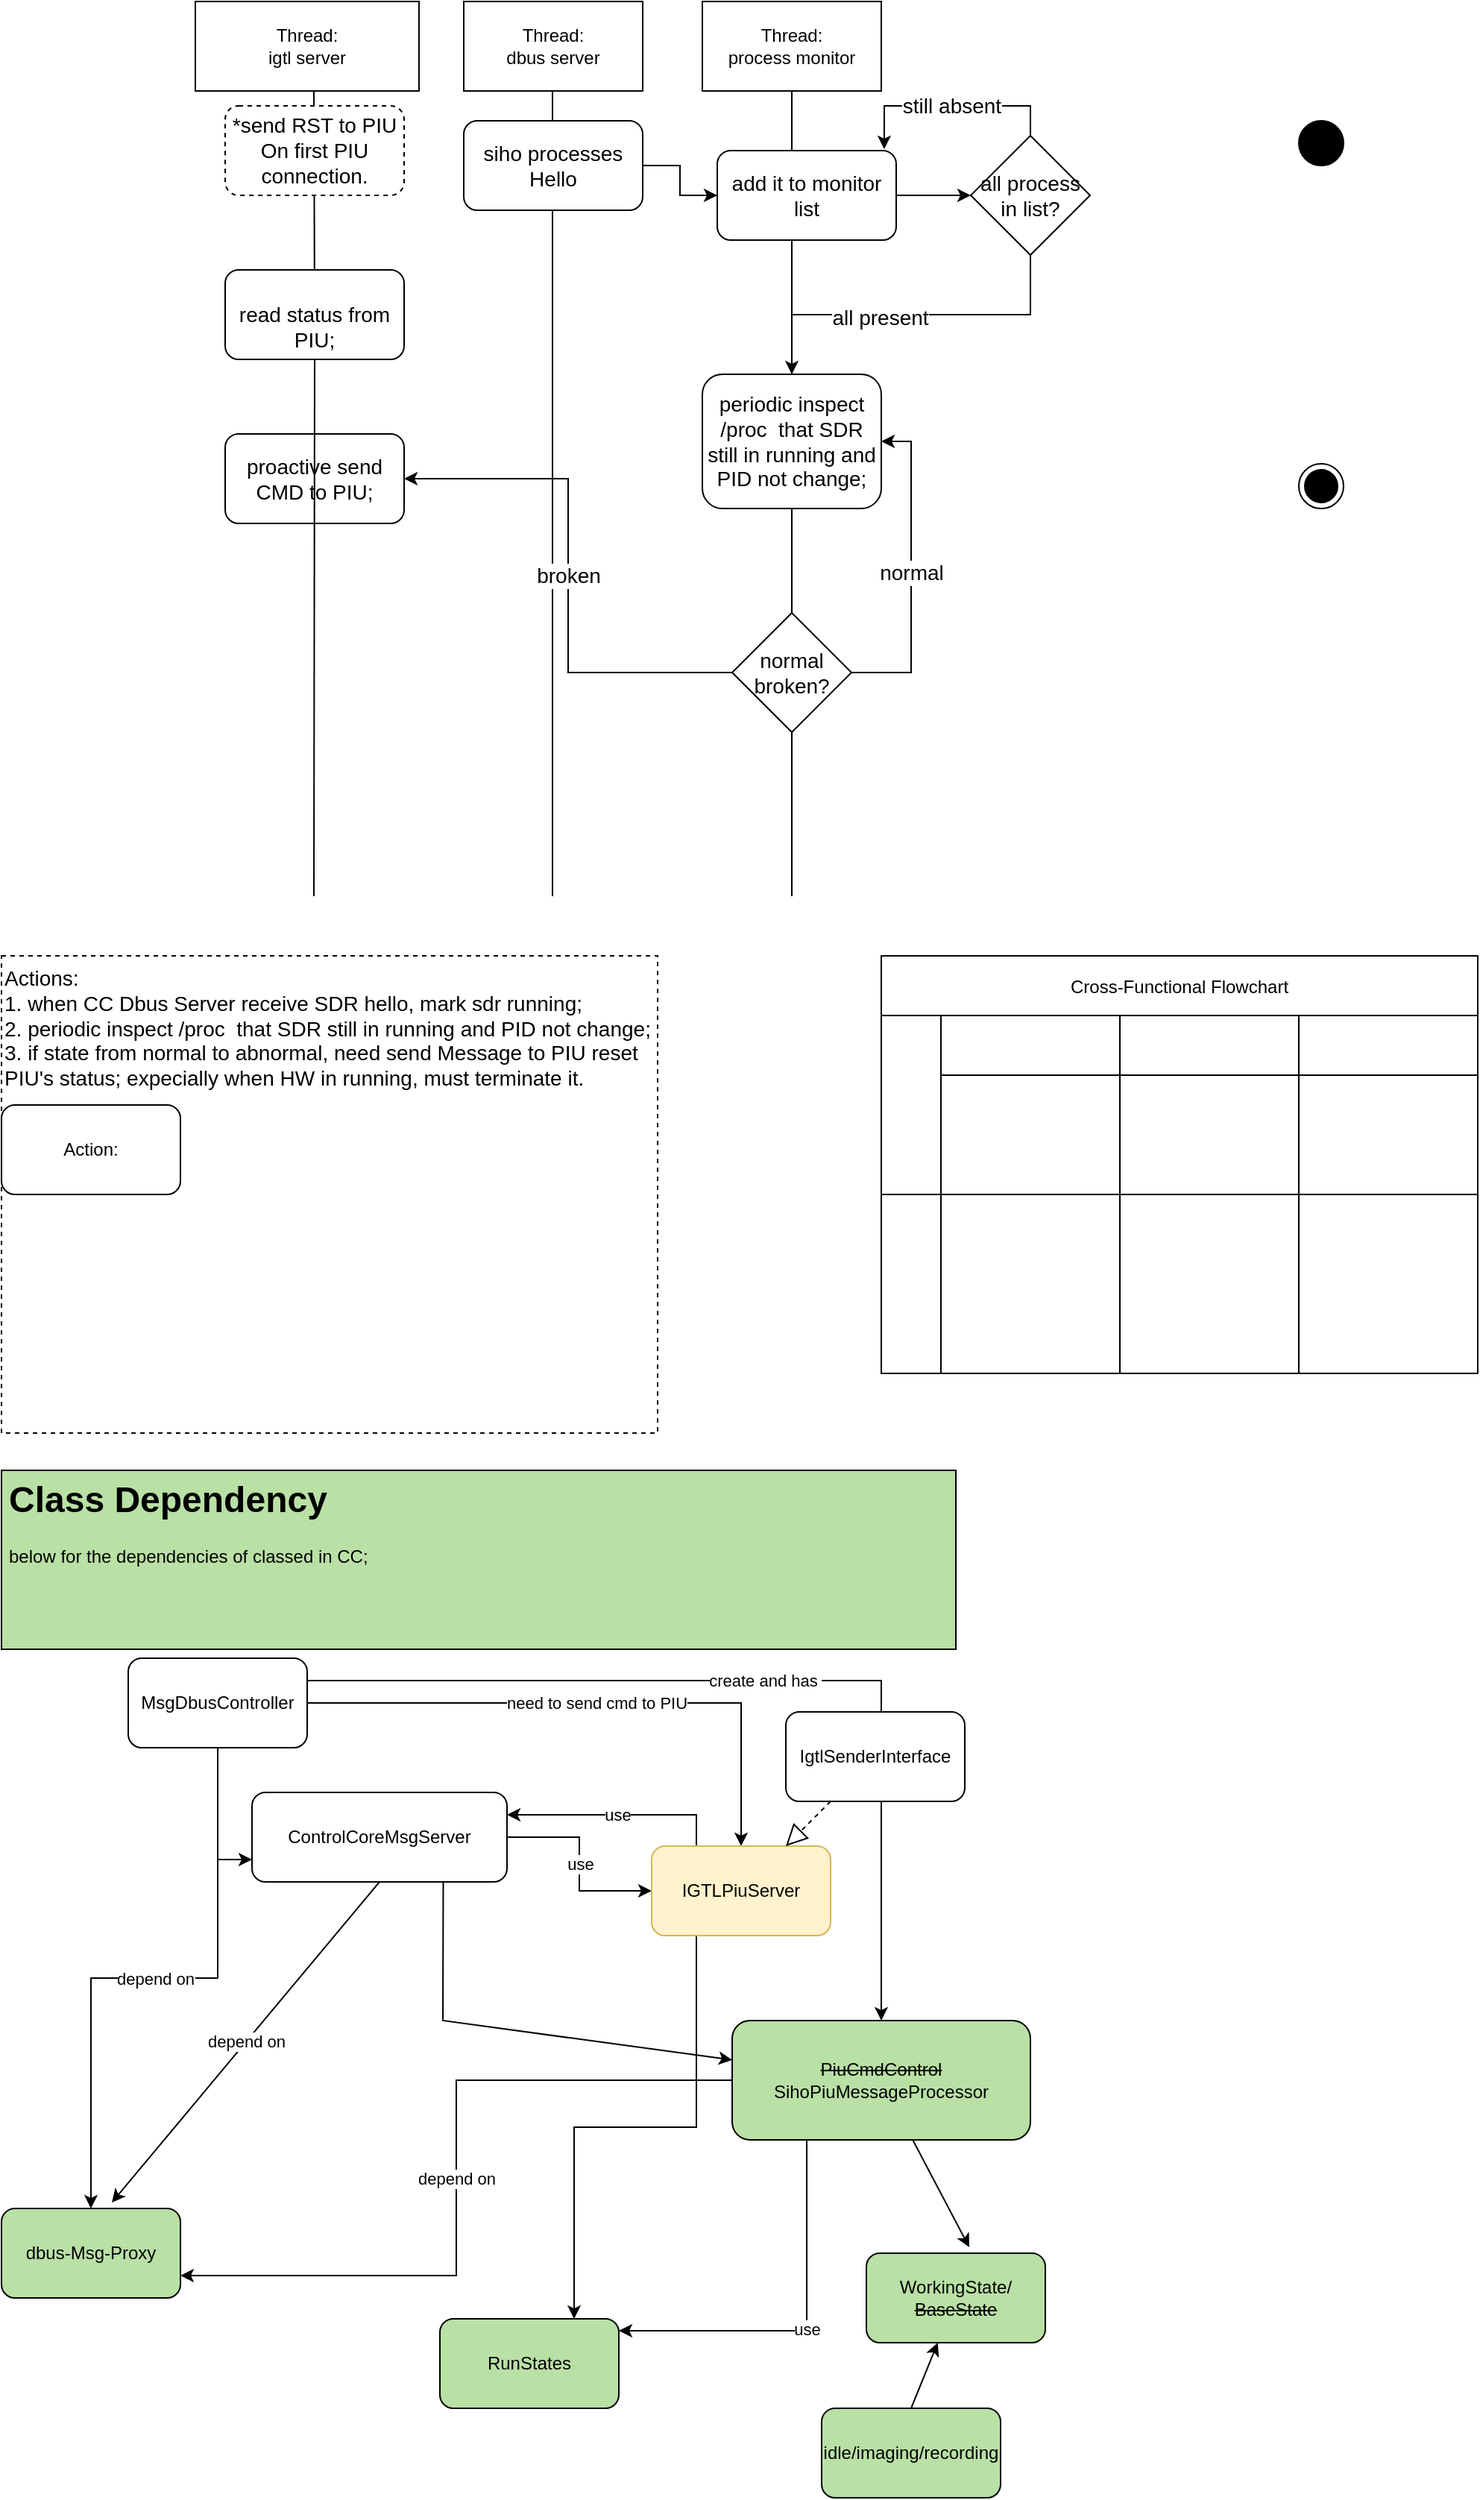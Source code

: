 <mxfile version="28.0.1">
  <diagram name="Page-1" id="kGGoCta5J3qilqrS-jrD">
    <mxGraphModel dx="1336" dy="993" grid="1" gridSize="10" guides="1" tooltips="1" connect="1" arrows="1" fold="1" page="1" pageScale="1" pageWidth="850" pageHeight="1100" math="0" shadow="0">
      <root>
        <mxCell id="0" />
        <mxCell id="1" parent="0" />
        <mxCell id="CIBMW8DHXz47iNcufc1j-1" value="Thread:&lt;br&gt;igtl server" style="rounded=0;whiteSpace=wrap;html=1;" vertex="1" parent="1">
          <mxGeometry x="150" y="20" width="150" height="60" as="geometry" />
        </mxCell>
        <mxCell id="CIBMW8DHXz47iNcufc1j-2" value="Thread:&lt;br&gt;dbus server" style="rounded=0;whiteSpace=wrap;html=1;" vertex="1" parent="1">
          <mxGeometry x="330" y="20" width="120" height="60" as="geometry" />
        </mxCell>
        <mxCell id="CIBMW8DHXz47iNcufc1j-3" value="Thread:&lt;br&gt;process monitor" style="rounded=0;whiteSpace=wrap;html=1;" vertex="1" parent="1">
          <mxGeometry x="490" y="20" width="120" height="60" as="geometry" />
        </mxCell>
        <mxCell id="CIBMW8DHXz47iNcufc1j-4" value="Action:" style="rounded=1;whiteSpace=wrap;html=1;" vertex="1" parent="1">
          <mxGeometry x="20" y="760" width="120" height="60" as="geometry" />
        </mxCell>
        <mxCell id="CIBMW8DHXz47iNcufc1j-5" value="&lt;font style=&quot;font-size: 14px&quot;&gt;Actions:&lt;br&gt;1. when CC Dbus Server receive SDR hello, mark sdr running;&lt;br&gt;2. periodic inspect /proc&amp;nbsp; that SDR still in running and PID not change;&lt;br&gt;3. if state from normal to abnormal, need send Message to PIU reset PIU&#39;s status; expecially when HW in running, must terminate it.&lt;br&gt;&lt;br&gt;&lt;/font&gt;" style="text;html=1;strokeColor=default;fillColor=none;align=left;verticalAlign=top;whiteSpace=wrap;rounded=0;dashed=1;" vertex="1" parent="1">
          <mxGeometry x="20" y="660" width="440" height="320" as="geometry" />
        </mxCell>
        <mxCell id="CIBMW8DHXz47iNcufc1j-6" value="" style="endArrow=none;html=1;rounded=0;fontSize=14;entryX=0.5;entryY=1;entryDx=0;entryDy=0;startArrow=none;" edge="1" parent="1" source="CIBMW8DHXz47iNcufc1j-13" target="CIBMW8DHXz47iNcufc1j-3">
          <mxGeometry width="50" height="50" relative="1" as="geometry">
            <mxPoint x="550" y="620" as="sourcePoint" />
            <mxPoint x="590" y="170" as="targetPoint" />
          </mxGeometry>
        </mxCell>
        <mxCell id="CIBMW8DHXz47iNcufc1j-7" value="" style="endArrow=none;html=1;rounded=0;fontSize=14;entryX=0.5;entryY=1;entryDx=0;entryDy=0;startArrow=none;" edge="1" parent="1" source="CIBMW8DHXz47iNcufc1j-24">
          <mxGeometry width="50" height="50" relative="1" as="geometry">
            <mxPoint x="229.5" y="620" as="sourcePoint" />
            <mxPoint x="229.5" y="80" as="targetPoint" />
          </mxGeometry>
        </mxCell>
        <mxCell id="CIBMW8DHXz47iNcufc1j-8" value="" style="endArrow=none;html=1;rounded=0;fontSize=14;entryX=0.5;entryY=1;entryDx=0;entryDy=0;" edge="1" parent="1">
          <mxGeometry width="50" height="50" relative="1" as="geometry">
            <mxPoint x="389.5" y="620" as="sourcePoint" />
            <mxPoint x="389.5" y="80" as="targetPoint" />
          </mxGeometry>
        </mxCell>
        <mxCell id="CIBMW8DHXz47iNcufc1j-9" value="proactive send CMD to PIU;" style="rounded=1;whiteSpace=wrap;html=1;fontSize=14;" vertex="1" parent="1">
          <mxGeometry x="170" y="310" width="120" height="60" as="geometry" />
        </mxCell>
        <mxCell id="CIBMW8DHXz47iNcufc1j-10" value="&lt;span style=&quot;text-align: left&quot;&gt;periodic inspect /proc&amp;nbsp; that SDR still in running and PID not change;&lt;/span&gt;" style="rounded=1;whiteSpace=wrap;html=1;fontSize=14;" vertex="1" parent="1">
          <mxGeometry x="490" y="270" width="120" height="90" as="geometry" />
        </mxCell>
        <mxCell id="CIBMW8DHXz47iNcufc1j-11" value="broken" style="edgeStyle=orthogonalEdgeStyle;rounded=0;orthogonalLoop=1;jettySize=auto;html=1;exitX=0;exitY=0.5;exitDx=0;exitDy=0;entryX=1;entryY=0.5;entryDx=0;entryDy=0;fontSize=14;" edge="1" parent="1" source="CIBMW8DHXz47iNcufc1j-13" target="CIBMW8DHXz47iNcufc1j-9">
          <mxGeometry relative="1" as="geometry" />
        </mxCell>
        <mxCell id="CIBMW8DHXz47iNcufc1j-12" value="normal" style="edgeStyle=orthogonalEdgeStyle;rounded=0;orthogonalLoop=1;jettySize=auto;html=1;entryX=1;entryY=0.5;entryDx=0;entryDy=0;fontSize=14;" edge="1" parent="1" source="CIBMW8DHXz47iNcufc1j-13" target="CIBMW8DHXz47iNcufc1j-10">
          <mxGeometry relative="1" as="geometry">
            <Array as="points">
              <mxPoint x="630" y="470" />
              <mxPoint x="630" y="315" />
            </Array>
          </mxGeometry>
        </mxCell>
        <mxCell id="CIBMW8DHXz47iNcufc1j-13" value="normal broken?" style="rhombus;whiteSpace=wrap;html=1;fontSize=14;" vertex="1" parent="1">
          <mxGeometry x="510" y="430" width="80" height="80" as="geometry" />
        </mxCell>
        <mxCell id="CIBMW8DHXz47iNcufc1j-14" value="" style="endArrow=none;html=1;rounded=0;fontSize=14;entryX=0.5;entryY=1;entryDx=0;entryDy=0;" edge="1" parent="1" target="CIBMW8DHXz47iNcufc1j-13">
          <mxGeometry width="50" height="50" relative="1" as="geometry">
            <mxPoint x="550" y="620" as="sourcePoint" />
            <mxPoint x="550" y="80" as="targetPoint" />
          </mxGeometry>
        </mxCell>
        <mxCell id="CIBMW8DHXz47iNcufc1j-15" style="edgeStyle=orthogonalEdgeStyle;rounded=0;orthogonalLoop=1;jettySize=auto;html=1;exitX=1;exitY=0.5;exitDx=0;exitDy=0;fontSize=14;" edge="1" parent="1" source="CIBMW8DHXz47iNcufc1j-16" target="CIBMW8DHXz47iNcufc1j-18">
          <mxGeometry relative="1" as="geometry" />
        </mxCell>
        <mxCell id="CIBMW8DHXz47iNcufc1j-16" value="siho processes Hello" style="rounded=1;whiteSpace=wrap;html=1;fontSize=14;" vertex="1" parent="1">
          <mxGeometry x="330" y="100" width="120" height="60" as="geometry" />
        </mxCell>
        <mxCell id="CIBMW8DHXz47iNcufc1j-17" style="edgeStyle=orthogonalEdgeStyle;rounded=0;orthogonalLoop=1;jettySize=auto;html=1;exitX=1;exitY=0.5;exitDx=0;exitDy=0;fontSize=14;" edge="1" parent="1" source="CIBMW8DHXz47iNcufc1j-18" target="CIBMW8DHXz47iNcufc1j-22">
          <mxGeometry relative="1" as="geometry" />
        </mxCell>
        <mxCell id="CIBMW8DHXz47iNcufc1j-18" value="add it to monitor list" style="rounded=1;whiteSpace=wrap;html=1;fontSize=14;" vertex="1" parent="1">
          <mxGeometry x="500" y="120" width="120" height="60" as="geometry" />
        </mxCell>
        <mxCell id="CIBMW8DHXz47iNcufc1j-19" style="edgeStyle=orthogonalEdgeStyle;rounded=0;orthogonalLoop=1;jettySize=auto;html=1;exitX=0.5;exitY=1;exitDx=0;exitDy=0;entryX=0.5;entryY=0;entryDx=0;entryDy=0;fontSize=14;" edge="1" parent="1" source="CIBMW8DHXz47iNcufc1j-22" target="CIBMW8DHXz47iNcufc1j-10">
          <mxGeometry relative="1" as="geometry" />
        </mxCell>
        <mxCell id="CIBMW8DHXz47iNcufc1j-20" value="all present" style="edgeLabel;html=1;align=center;verticalAlign=middle;resizable=0;points=[];fontSize=14;" vertex="1" connectable="0" parent="CIBMW8DHXz47iNcufc1j-19">
          <mxGeometry x="0.175" y="2" relative="1" as="geometry">
            <mxPoint as="offset" />
          </mxGeometry>
        </mxCell>
        <mxCell id="CIBMW8DHXz47iNcufc1j-21" value="still absent" style="edgeStyle=orthogonalEdgeStyle;rounded=0;orthogonalLoop=1;jettySize=auto;html=1;exitX=0.5;exitY=0;exitDx=0;exitDy=0;entryX=0.933;entryY=-0.017;entryDx=0;entryDy=0;entryPerimeter=0;fontSize=14;" edge="1" parent="1" source="CIBMW8DHXz47iNcufc1j-22" target="CIBMW8DHXz47iNcufc1j-18">
          <mxGeometry relative="1" as="geometry" />
        </mxCell>
        <mxCell id="CIBMW8DHXz47iNcufc1j-22" value="all process in list?" style="rhombus;whiteSpace=wrap;html=1;fontSize=14;" vertex="1" parent="1">
          <mxGeometry x="670" y="110" width="80" height="80" as="geometry" />
        </mxCell>
        <mxCell id="CIBMW8DHXz47iNcufc1j-23" value="*send RST to PIU On first PIU connection." style="rounded=1;whiteSpace=wrap;html=1;dashed=1;fontSize=14;strokeColor=default;" vertex="1" parent="1">
          <mxGeometry x="170" y="90" width="120" height="60" as="geometry" />
        </mxCell>
        <mxCell id="CIBMW8DHXz47iNcufc1j-24" value="&lt;br&gt;read status from PIU;" style="rounded=1;whiteSpace=wrap;html=1;fontSize=14;" vertex="1" parent="1">
          <mxGeometry x="170" y="200" width="120" height="60" as="geometry" />
        </mxCell>
        <mxCell id="CIBMW8DHXz47iNcufc1j-25" value="" style="endArrow=none;html=1;rounded=0;fontSize=14;entryX=0.5;entryY=1;entryDx=0;entryDy=0;" edge="1" parent="1" target="CIBMW8DHXz47iNcufc1j-24">
          <mxGeometry width="50" height="50" relative="1" as="geometry">
            <mxPoint x="229.5" y="620" as="sourcePoint" />
            <mxPoint x="229.5" y="80" as="targetPoint" />
          </mxGeometry>
        </mxCell>
        <mxCell id="CIBMW8DHXz47iNcufc1j-26" value="Cross-Functional Flowchart" style="shape=table;childLayout=tableLayout;startSize=40;collapsible=0;recursiveResize=0;expand=0;" vertex="1" parent="1">
          <mxGeometry x="610" y="660" width="400" height="280" as="geometry" />
        </mxCell>
        <mxCell id="CIBMW8DHXz47iNcufc1j-27" value="" style="swimlane;horizontal=0;swimlaneHead=0;swimlaneBody=0;fontStyle=0;fillColor=none;points=[[0,0.5],[1,0.5]];portConstraint=eastwest;startSize=40;collapsible=0;recursiveResize=0;expand=0;" vertex="1" parent="CIBMW8DHXz47iNcufc1j-26">
          <mxGeometry y="40" width="400" height="120" as="geometry" />
        </mxCell>
        <mxCell id="CIBMW8DHXz47iNcufc1j-28" value="" style="swimlane;swimlaneHead=0;swimlaneBody=0;fontStyle=0;connectable=0;fillColor=none;startSize=40;collapsible=0;recursiveResize=0;expand=0;" vertex="1" parent="CIBMW8DHXz47iNcufc1j-27">
          <mxGeometry x="40" width="120" height="120" as="geometry">
            <mxRectangle width="120" height="120" as="alternateBounds" />
          </mxGeometry>
        </mxCell>
        <mxCell id="CIBMW8DHXz47iNcufc1j-29" value="" style="swimlane;swimlaneHead=0;swimlaneBody=0;fontStyle=0;connectable=0;fillColor=none;startSize=40;collapsible=0;recursiveResize=0;expand=0;" vertex="1" parent="CIBMW8DHXz47iNcufc1j-27">
          <mxGeometry x="160" width="120" height="120" as="geometry">
            <mxRectangle width="120" height="120" as="alternateBounds" />
          </mxGeometry>
        </mxCell>
        <mxCell id="CIBMW8DHXz47iNcufc1j-30" value="" style="swimlane;swimlaneHead=0;swimlaneBody=0;fontStyle=0;connectable=0;fillColor=none;startSize=40;collapsible=0;recursiveResize=0;expand=0;" vertex="1" parent="CIBMW8DHXz47iNcufc1j-27">
          <mxGeometry x="280" width="120" height="120" as="geometry">
            <mxRectangle width="120" height="120" as="alternateBounds" />
          </mxGeometry>
        </mxCell>
        <mxCell id="CIBMW8DHXz47iNcufc1j-31" value="" style="swimlane;horizontal=0;swimlaneHead=0;swimlaneBody=0;fontStyle=0;fillColor=none;points=[[0,0.5],[1,0.5]];portConstraint=eastwest;startSize=40;collapsible=0;recursiveResize=0;expand=0;" vertex="1" parent="CIBMW8DHXz47iNcufc1j-26">
          <mxGeometry y="160" width="400" height="120" as="geometry" />
        </mxCell>
        <mxCell id="CIBMW8DHXz47iNcufc1j-32" value="" style="swimlane;swimlaneHead=0;swimlaneBody=0;fontStyle=0;connectable=0;fillColor=none;startSize=0;collapsible=0;recursiveResize=0;expand=0;" vertex="1" parent="CIBMW8DHXz47iNcufc1j-31">
          <mxGeometry x="40" width="120" height="120" as="geometry">
            <mxRectangle width="120" height="120" as="alternateBounds" />
          </mxGeometry>
        </mxCell>
        <mxCell id="CIBMW8DHXz47iNcufc1j-33" value="" style="swimlane;swimlaneHead=0;swimlaneBody=0;fontStyle=0;connectable=0;fillColor=none;startSize=0;collapsible=0;recursiveResize=0;expand=0;" vertex="1" parent="CIBMW8DHXz47iNcufc1j-31">
          <mxGeometry x="160" width="120" height="120" as="geometry">
            <mxRectangle width="120" height="120" as="alternateBounds" />
          </mxGeometry>
        </mxCell>
        <mxCell id="CIBMW8DHXz47iNcufc1j-34" value="" style="swimlane;swimlaneHead=0;swimlaneBody=0;fontStyle=0;connectable=0;fillColor=none;startSize=0;collapsible=0;recursiveResize=0;expand=0;" vertex="1" parent="CIBMW8DHXz47iNcufc1j-31">
          <mxGeometry x="280" width="120" height="120" as="geometry">
            <mxRectangle width="120" height="120" as="alternateBounds" />
          </mxGeometry>
        </mxCell>
        <mxCell id="CIBMW8DHXz47iNcufc1j-35" value="use" style="edgeStyle=orthogonalEdgeStyle;rounded=0;orthogonalLoop=1;jettySize=auto;html=1;" edge="1" parent="1" source="CIBMW8DHXz47iNcufc1j-36" target="CIBMW8DHXz47iNcufc1j-56">
          <mxGeometry relative="1" as="geometry" />
        </mxCell>
        <mxCell id="CIBMW8DHXz47iNcufc1j-36" value="ControlCoreMsgServer" style="rounded=1;whiteSpace=wrap;html=1;" vertex="1" parent="1">
          <mxGeometry x="188" y="1221" width="171" height="60" as="geometry" />
        </mxCell>
        <mxCell id="CIBMW8DHXz47iNcufc1j-37" value="&lt;h1&gt;Class Dependency&lt;/h1&gt;&lt;p&gt;below for the dependencies of classed in CC;&lt;/p&gt;" style="text;html=1;strokeColor=default;fillColor=#B9E0A5;spacing=5;spacingTop=-20;whiteSpace=wrap;overflow=hidden;rounded=0;" vertex="1" parent="1">
          <mxGeometry x="20" y="1005" width="640" height="120" as="geometry" />
        </mxCell>
        <mxCell id="CIBMW8DHXz47iNcufc1j-38" value="dbus-Msg-Proxy" style="rounded=1;whiteSpace=wrap;html=1;strokeColor=default;fillColor=#B9E0A5;" vertex="1" parent="1">
          <mxGeometry x="20" y="1500" width="120" height="60" as="geometry" />
        </mxCell>
        <mxCell id="CIBMW8DHXz47iNcufc1j-39" value="depend on" style="edgeStyle=orthogonalEdgeStyle;rounded=0;orthogonalLoop=1;jettySize=auto;html=1;entryX=1;entryY=0.75;entryDx=0;entryDy=0;" edge="1" parent="1" source="CIBMW8DHXz47iNcufc1j-41" target="CIBMW8DHXz47iNcufc1j-38">
          <mxGeometry relative="1" as="geometry" />
        </mxCell>
        <mxCell id="CIBMW8DHXz47iNcufc1j-40" value="use" style="edgeStyle=orthogonalEdgeStyle;rounded=0;orthogonalLoop=1;jettySize=auto;html=1;exitX=0.25;exitY=1;exitDx=0;exitDy=0;entryX=1;entryY=0.133;entryDx=0;entryDy=0;entryPerimeter=0;" edge="1" parent="1" source="CIBMW8DHXz47iNcufc1j-41" target="CIBMW8DHXz47iNcufc1j-45">
          <mxGeometry relative="1" as="geometry" />
        </mxCell>
        <mxCell id="CIBMW8DHXz47iNcufc1j-41" value="&lt;strike&gt;PiuCmdControl&lt;/strike&gt;&lt;br&gt;SihoPiuMessageProcessor" style="rounded=1;whiteSpace=wrap;html=1;strokeColor=default;fillColor=#B9E0A5;" vertex="1" parent="1">
          <mxGeometry x="510" y="1374" width="200" height="80" as="geometry" />
        </mxCell>
        <mxCell id="CIBMW8DHXz47iNcufc1j-42" value="" style="endArrow=classic;html=1;rounded=0;entryX=0.575;entryY=-0.067;entryDx=0;entryDy=0;entryPerimeter=0;" edge="1" parent="1" source="CIBMW8DHXz47iNcufc1j-41" target="CIBMW8DHXz47iNcufc1j-46">
          <mxGeometry width="50" height="50" relative="1" as="geometry">
            <mxPoint x="670" y="1330" as="sourcePoint" />
            <mxPoint x="720" y="1280" as="targetPoint" />
          </mxGeometry>
        </mxCell>
        <mxCell id="CIBMW8DHXz47iNcufc1j-43" value="depend on" style="endArrow=classic;html=1;rounded=0;exitX=0.5;exitY=1;exitDx=0;exitDy=0;entryX=0.617;entryY=-0.067;entryDx=0;entryDy=0;entryPerimeter=0;" edge="1" parent="1" source="CIBMW8DHXz47iNcufc1j-36" target="CIBMW8DHXz47iNcufc1j-38">
          <mxGeometry width="50" height="50" relative="1" as="geometry">
            <mxPoint x="430" y="1360" as="sourcePoint" />
            <mxPoint x="480" y="1310" as="targetPoint" />
          </mxGeometry>
        </mxCell>
        <mxCell id="CIBMW8DHXz47iNcufc1j-44" value="" style="endArrow=classic;html=1;rounded=0;exitX=0.75;exitY=1;exitDx=0;exitDy=0;" edge="1" parent="1" source="CIBMW8DHXz47iNcufc1j-36" target="CIBMW8DHXz47iNcufc1j-41">
          <mxGeometry width="50" height="50" relative="1" as="geometry">
            <mxPoint x="400" y="1290" as="sourcePoint" />
            <mxPoint x="470" y="1330" as="targetPoint" />
            <Array as="points">
              <mxPoint x="316" y="1374" />
            </Array>
          </mxGeometry>
        </mxCell>
        <mxCell id="CIBMW8DHXz47iNcufc1j-45" value="RunStates" style="rounded=1;whiteSpace=wrap;html=1;strokeColor=default;fillColor=#B9E0A5;" vertex="1" parent="1">
          <mxGeometry x="314" y="1574" width="120" height="60" as="geometry" />
        </mxCell>
        <mxCell id="CIBMW8DHXz47iNcufc1j-46" value="WorkingState/&lt;br&gt;&lt;strike&gt;BaseState&lt;/strike&gt;" style="rounded=1;whiteSpace=wrap;html=1;strokeColor=default;fillColor=#B9E0A5;" vertex="1" parent="1">
          <mxGeometry x="600" y="1530" width="120" height="60" as="geometry" />
        </mxCell>
        <mxCell id="CIBMW8DHXz47iNcufc1j-47" value="idle/imaging/recording" style="rounded=1;whiteSpace=wrap;html=1;strokeColor=default;fillColor=#B9E0A5;" vertex="1" parent="1">
          <mxGeometry x="570" y="1634" width="120" height="60" as="geometry" />
        </mxCell>
        <mxCell id="CIBMW8DHXz47iNcufc1j-48" value="" style="endArrow=classic;html=1;rounded=0;exitX=0.5;exitY=0;exitDx=0;exitDy=0;" edge="1" parent="1" source="CIBMW8DHXz47iNcufc1j-47" target="CIBMW8DHXz47iNcufc1j-46">
          <mxGeometry width="50" height="50" relative="1" as="geometry">
            <mxPoint x="630" y="1650" as="sourcePoint" />
            <mxPoint x="680" y="1600" as="targetPoint" />
          </mxGeometry>
        </mxCell>
        <mxCell id="CIBMW8DHXz47iNcufc1j-49" style="edgeStyle=orthogonalEdgeStyle;rounded=0;orthogonalLoop=1;jettySize=auto;html=1;entryX=0;entryY=0.75;entryDx=0;entryDy=0;" edge="1" parent="1" source="CIBMW8DHXz47iNcufc1j-53" target="CIBMW8DHXz47iNcufc1j-36">
          <mxGeometry relative="1" as="geometry" />
        </mxCell>
        <mxCell id="CIBMW8DHXz47iNcufc1j-50" value="depend on" style="edgeStyle=orthogonalEdgeStyle;rounded=0;orthogonalLoop=1;jettySize=auto;html=1;" edge="1" parent="1" source="CIBMW8DHXz47iNcufc1j-53" target="CIBMW8DHXz47iNcufc1j-38">
          <mxGeometry relative="1" as="geometry" />
        </mxCell>
        <mxCell id="CIBMW8DHXz47iNcufc1j-51" value="create and has&amp;nbsp;" style="edgeStyle=orthogonalEdgeStyle;rounded=0;orthogonalLoop=1;jettySize=auto;html=1;exitX=1;exitY=0.25;exitDx=0;exitDy=0;" edge="1" parent="1" source="CIBMW8DHXz47iNcufc1j-53" target="CIBMW8DHXz47iNcufc1j-41">
          <mxGeometry relative="1" as="geometry" />
        </mxCell>
        <mxCell id="CIBMW8DHXz47iNcufc1j-52" value="need to send cmd to PIU" style="edgeStyle=orthogonalEdgeStyle;rounded=0;orthogonalLoop=1;jettySize=auto;html=1;exitX=1;exitY=0.5;exitDx=0;exitDy=0;" edge="1" parent="1" source="CIBMW8DHXz47iNcufc1j-53" target="CIBMW8DHXz47iNcufc1j-56">
          <mxGeometry relative="1" as="geometry" />
        </mxCell>
        <mxCell id="CIBMW8DHXz47iNcufc1j-53" value="MsgDbusController" style="rounded=1;whiteSpace=wrap;html=1;" vertex="1" parent="1">
          <mxGeometry x="105" y="1131" width="120" height="60" as="geometry" />
        </mxCell>
        <mxCell id="CIBMW8DHXz47iNcufc1j-54" value="use" style="edgeStyle=orthogonalEdgeStyle;rounded=0;orthogonalLoop=1;jettySize=auto;html=1;exitX=0.25;exitY=0;exitDx=0;exitDy=0;entryX=1;entryY=0.25;entryDx=0;entryDy=0;" edge="1" parent="1" source="CIBMW8DHXz47iNcufc1j-56" target="CIBMW8DHXz47iNcufc1j-36">
          <mxGeometry relative="1" as="geometry" />
        </mxCell>
        <mxCell id="CIBMW8DHXz47iNcufc1j-55" style="edgeStyle=orthogonalEdgeStyle;rounded=0;orthogonalLoop=1;jettySize=auto;html=1;entryX=0.75;entryY=0;entryDx=0;entryDy=0;exitX=0.25;exitY=1;exitDx=0;exitDy=0;" edge="1" parent="1" source="CIBMW8DHXz47iNcufc1j-56" target="CIBMW8DHXz47iNcufc1j-45">
          <mxGeometry relative="1" as="geometry" />
        </mxCell>
        <mxCell id="CIBMW8DHXz47iNcufc1j-56" value="IGTLPiuServer" style="rounded=1;whiteSpace=wrap;html=1;fillColor=#fff2cc;strokeColor=#d6b656;" vertex="1" parent="1">
          <mxGeometry x="456" y="1257" width="120" height="60" as="geometry" />
        </mxCell>
        <mxCell id="CIBMW8DHXz47iNcufc1j-57" value="IgtlSenderInterface" style="rounded=1;whiteSpace=wrap;html=1;" vertex="1" parent="1">
          <mxGeometry x="546" y="1167" width="120" height="60" as="geometry" />
        </mxCell>
        <mxCell id="CIBMW8DHXz47iNcufc1j-58" value="" style="endArrow=block;dashed=1;endFill=0;endSize=12;html=1;rounded=0;entryX=0.75;entryY=0;entryDx=0;entryDy=0;" edge="1" parent="1" source="CIBMW8DHXz47iNcufc1j-57" target="CIBMW8DHXz47iNcufc1j-56">
          <mxGeometry width="160" relative="1" as="geometry">
            <mxPoint x="681" y="1302" as="sourcePoint" />
            <mxPoint x="841" y="1302" as="targetPoint" />
          </mxGeometry>
        </mxCell>
        <mxCell id="CIBMW8DHXz47iNcufc1j-59" value="" style="ellipse;fillColor=strokeColor;html=1;" vertex="1" parent="1">
          <mxGeometry x="890" y="100" width="30" height="30" as="geometry" />
        </mxCell>
        <mxCell id="CIBMW8DHXz47iNcufc1j-60" value="" style="ellipse;html=1;shape=endState;fillColor=strokeColor;" vertex="1" parent="1">
          <mxGeometry x="890" y="330" width="30" height="30" as="geometry" />
        </mxCell>
      </root>
    </mxGraphModel>
  </diagram>
</mxfile>
